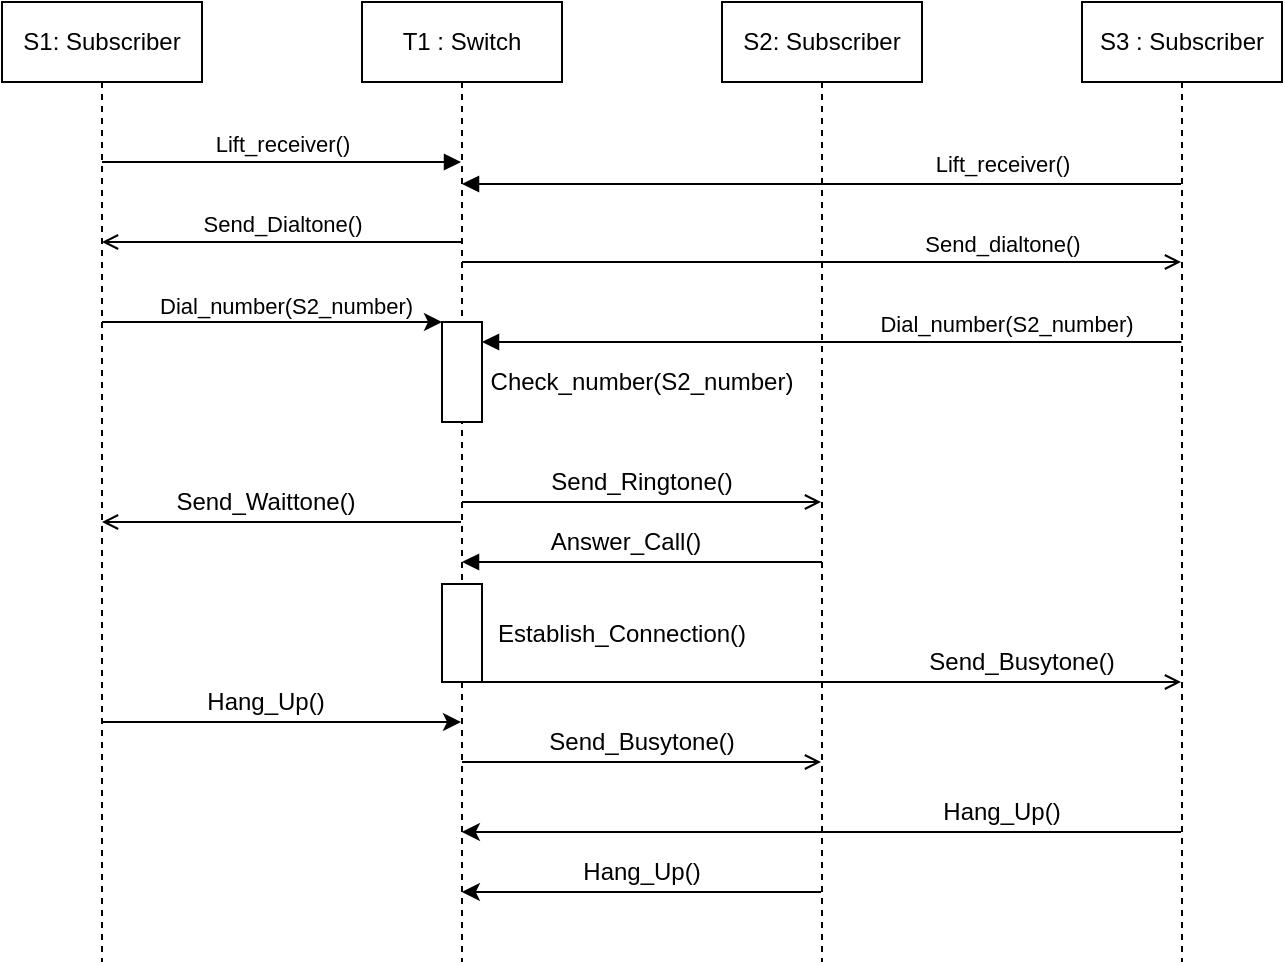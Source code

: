 <mxfile version="21.0.10" type="github">
  <diagram name="Page-1" id="2YBvvXClWsGukQMizWep">
    <mxGraphModel dx="1040" dy="572" grid="1" gridSize="10" guides="1" tooltips="1" connect="1" arrows="1" fold="1" page="1" pageScale="1" pageWidth="850" pageHeight="1100" math="0" shadow="0">
      <root>
        <mxCell id="0" />
        <mxCell id="1" parent="0" />
        <mxCell id="aM9ryv3xv72pqoxQDRHE-1" value="S1: Subscriber" style="shape=umlLifeline;perimeter=lifelinePerimeter;whiteSpace=wrap;html=1;container=0;dropTarget=0;collapsible=0;recursiveResize=0;outlineConnect=0;portConstraint=eastwest;newEdgeStyle={&quot;edgeStyle&quot;:&quot;elbowEdgeStyle&quot;,&quot;elbow&quot;:&quot;vertical&quot;,&quot;curved&quot;:0,&quot;rounded&quot;:0};" parent="1" vertex="1">
          <mxGeometry x="40" y="40" width="100" height="480" as="geometry" />
        </mxCell>
        <mxCell id="aM9ryv3xv72pqoxQDRHE-5" value="T1 : Switch" style="shape=umlLifeline;perimeter=lifelinePerimeter;whiteSpace=wrap;html=1;container=0;dropTarget=0;collapsible=0;recursiveResize=0;outlineConnect=0;portConstraint=eastwest;newEdgeStyle={&quot;edgeStyle&quot;:&quot;elbowEdgeStyle&quot;,&quot;elbow&quot;:&quot;vertical&quot;,&quot;curved&quot;:0,&quot;rounded&quot;:0};" parent="1" vertex="1">
          <mxGeometry x="220" y="40" width="100" height="480" as="geometry" />
        </mxCell>
        <mxCell id="aM9ryv3xv72pqoxQDRHE-7" value="Lift_receiver()" style="html=1;verticalAlign=bottom;endArrow=block;edgeStyle=elbowEdgeStyle;elbow=vertical;curved=0;rounded=0;" parent="1" source="aM9ryv3xv72pqoxQDRHE-1" target="aM9ryv3xv72pqoxQDRHE-5" edge="1">
          <mxGeometry relative="1" as="geometry">
            <mxPoint x="95" y="120" as="sourcePoint" />
            <Array as="points">
              <mxPoint x="180" y="120" />
            </Array>
            <mxPoint x="265" y="120" as="targetPoint" />
          </mxGeometry>
        </mxCell>
        <mxCell id="aM9ryv3xv72pqoxQDRHE-9" value="Send_Dialtone()" style="html=1;verticalAlign=bottom;endArrow=open;edgeStyle=elbowEdgeStyle;elbow=vertical;curved=0;rounded=0;endFill=0;" parent="1" source="aM9ryv3xv72pqoxQDRHE-5" target="aM9ryv3xv72pqoxQDRHE-1" edge="1">
          <mxGeometry x="-0.003" relative="1" as="geometry">
            <mxPoint x="265" y="160" as="sourcePoint" />
            <Array as="points">
              <mxPoint x="190" y="160" />
            </Array>
            <mxPoint x="100" y="160" as="targetPoint" />
            <mxPoint as="offset" />
          </mxGeometry>
        </mxCell>
        <mxCell id="EqJZIkMwqrJyzHFm_u4r-1" value="S2: Subscriber" style="shape=umlLifeline;perimeter=lifelinePerimeter;whiteSpace=wrap;html=1;container=0;dropTarget=0;collapsible=0;recursiveResize=0;outlineConnect=0;portConstraint=eastwest;newEdgeStyle={&quot;edgeStyle&quot;:&quot;elbowEdgeStyle&quot;,&quot;elbow&quot;:&quot;vertical&quot;,&quot;curved&quot;:0,&quot;rounded&quot;:0};" parent="1" vertex="1">
          <mxGeometry x="400" y="40" width="100" height="480" as="geometry" />
        </mxCell>
        <mxCell id="EqJZIkMwqrJyzHFm_u4r-4" value="S3 : Subscriber" style="shape=umlLifeline;perimeter=lifelinePerimeter;whiteSpace=wrap;html=1;container=0;dropTarget=0;collapsible=0;recursiveResize=0;outlineConnect=0;portConstraint=eastwest;newEdgeStyle={&quot;edgeStyle&quot;:&quot;elbowEdgeStyle&quot;,&quot;elbow&quot;:&quot;vertical&quot;,&quot;curved&quot;:0,&quot;rounded&quot;:0};" parent="1" vertex="1">
          <mxGeometry x="580" y="40" width="100" height="480" as="geometry" />
        </mxCell>
        <mxCell id="EqJZIkMwqrJyzHFm_u4r-8" value="Lift_receiver()" style="html=1;verticalAlign=bottom;endArrow=block;edgeStyle=elbowEdgeStyle;elbow=vertical;curved=0;rounded=0;" parent="1" edge="1">
          <mxGeometry x="-0.502" y="-1" relative="1" as="geometry">
            <mxPoint x="629.5" y="131" as="sourcePoint" />
            <Array as="points">
              <mxPoint x="550" y="131" />
            </Array>
            <mxPoint x="270.012" y="131" as="targetPoint" />
            <mxPoint as="offset" />
          </mxGeometry>
        </mxCell>
        <mxCell id="EqJZIkMwqrJyzHFm_u4r-10" value="" style="endArrow=classic;html=1;rounded=0;" parent="1" edge="1">
          <mxGeometry width="50" height="50" relative="1" as="geometry">
            <mxPoint x="90" y="200" as="sourcePoint" />
            <mxPoint x="260" y="200" as="targetPoint" />
          </mxGeometry>
        </mxCell>
        <mxCell id="EqJZIkMwqrJyzHFm_u4r-11" value="&lt;div style=&quot;text-align: center;&quot;&gt;&lt;span style=&quot;font-size: 11px; background-color: rgb(255, 255, 255);&quot;&gt;Dial_number(S2_number)&lt;/span&gt;&lt;/div&gt;" style="text;whiteSpace=wrap;html=1;" parent="1" vertex="1">
          <mxGeometry x="117" y="178" width="110" height="40" as="geometry" />
        </mxCell>
        <mxCell id="EqJZIkMwqrJyzHFm_u4r-13" value="Dial_number(S2_number)" style="html=1;verticalAlign=bottom;endArrow=block;edgeStyle=elbowEdgeStyle;elbow=vertical;curved=0;rounded=0;entryX=1;entryY=0.2;entryDx=0;entryDy=0;entryPerimeter=0;" parent="1" edge="1" target="EqJZIkMwqrJyzHFm_u4r-15">
          <mxGeometry x="-0.501" relative="1" as="geometry">
            <mxPoint x="629.74" y="210" as="sourcePoint" />
            <Array as="points">
              <mxPoint x="550.24" y="210" />
            </Array>
            <mxPoint x="300" y="210" as="targetPoint" />
            <mxPoint as="offset" />
          </mxGeometry>
        </mxCell>
        <mxCell id="EqJZIkMwqrJyzHFm_u4r-14" value="Send_dialtone()" style="html=1;verticalAlign=bottom;endArrow=open;edgeStyle=elbowEdgeStyle;elbow=vertical;curved=0;rounded=0;endFill=0;" parent="1" target="EqJZIkMwqrJyzHFm_u4r-4" edge="1">
          <mxGeometry x="0.502" relative="1" as="geometry">
            <mxPoint x="270" y="170" as="sourcePoint" />
            <Array as="points">
              <mxPoint x="360" y="170" />
            </Array>
            <mxPoint x="449" y="170" as="targetPoint" />
            <mxPoint as="offset" />
          </mxGeometry>
        </mxCell>
        <mxCell id="EqJZIkMwqrJyzHFm_u4r-15" value="" style="rounded=0;whiteSpace=wrap;html=1;fillColor=default;" parent="1" vertex="1">
          <mxGeometry x="260" y="200" width="20" height="50" as="geometry" />
        </mxCell>
        <mxCell id="EqJZIkMwqrJyzHFm_u4r-16" value="Check_number(S2_number)" style="text;html=1;strokeColor=none;fillColor=none;align=center;verticalAlign=middle;whiteSpace=wrap;rounded=0;" parent="1" vertex="1">
          <mxGeometry x="330" y="220" width="60" height="20" as="geometry" />
        </mxCell>
        <mxCell id="XLKh74v3LGf8ZJLROf0C-1" value="" style="endArrow=open;html=1;rounded=0;endFill=0;" edge="1" parent="1" source="aM9ryv3xv72pqoxQDRHE-5" target="EqJZIkMwqrJyzHFm_u4r-1">
          <mxGeometry width="50" height="50" relative="1" as="geometry">
            <mxPoint x="360" y="300" as="sourcePoint" />
            <mxPoint x="410" y="250" as="targetPoint" />
            <Array as="points">
              <mxPoint x="360" y="290" />
            </Array>
          </mxGeometry>
        </mxCell>
        <mxCell id="XLKh74v3LGf8ZJLROf0C-2" value="Send_Ringtone()" style="text;html=1;strokeColor=none;fillColor=none;align=center;verticalAlign=middle;whiteSpace=wrap;rounded=0;" vertex="1" parent="1">
          <mxGeometry x="330" y="270" width="60" height="20" as="geometry" />
        </mxCell>
        <mxCell id="XLKh74v3LGf8ZJLROf0C-3" value="" style="endArrow=open;html=1;rounded=0;endFill=0;" edge="1" parent="1" source="aM9ryv3xv72pqoxQDRHE-5" target="aM9ryv3xv72pqoxQDRHE-1">
          <mxGeometry width="50" height="50" relative="1" as="geometry">
            <mxPoint x="360" y="270" as="sourcePoint" />
            <mxPoint x="410" y="220" as="targetPoint" />
            <Array as="points">
              <mxPoint x="180" y="300" />
            </Array>
          </mxGeometry>
        </mxCell>
        <mxCell id="XLKh74v3LGf8ZJLROf0C-4" value="Send_Waittone()" style="text;html=1;strokeColor=none;fillColor=none;align=center;verticalAlign=middle;whiteSpace=wrap;rounded=0;" vertex="1" parent="1">
          <mxGeometry x="142" y="280" width="60" height="20" as="geometry" />
        </mxCell>
        <mxCell id="XLKh74v3LGf8ZJLROf0C-5" value="" style="endArrow=block;html=1;rounded=0;endFill=1;" edge="1" parent="1" target="aM9ryv3xv72pqoxQDRHE-5">
          <mxGeometry width="50" height="50" relative="1" as="geometry">
            <mxPoint x="450" y="320" as="sourcePoint" />
            <mxPoint x="280" y="320" as="targetPoint" />
            <Array as="points">
              <mxPoint x="360" y="320" />
            </Array>
          </mxGeometry>
        </mxCell>
        <mxCell id="XLKh74v3LGf8ZJLROf0C-6" value="Answer_Call()" style="text;html=1;strokeColor=none;fillColor=none;align=center;verticalAlign=middle;whiteSpace=wrap;rounded=0;" vertex="1" parent="1">
          <mxGeometry x="322" y="300" width="60" height="20" as="geometry" />
        </mxCell>
        <mxCell id="XLKh74v3LGf8ZJLROf0C-8" value="" style="endArrow=open;html=1;rounded=0;exitX=1;exitY=1;exitDx=0;exitDy=0;endFill=0;" edge="1" parent="1" source="XLKh74v3LGf8ZJLROf0C-19" target="EqJZIkMwqrJyzHFm_u4r-4">
          <mxGeometry width="50" height="50" relative="1" as="geometry">
            <mxPoint x="270.1" y="343" as="sourcePoint" />
            <mxPoint x="629.5" y="343" as="targetPoint" />
            <Array as="points">
              <mxPoint x="450" y="380" />
              <mxPoint x="540" y="380" />
            </Array>
          </mxGeometry>
        </mxCell>
        <mxCell id="XLKh74v3LGf8ZJLROf0C-9" value="Send_Busytone()" style="text;html=1;strokeColor=none;fillColor=none;align=center;verticalAlign=middle;whiteSpace=wrap;rounded=0;" vertex="1" parent="1">
          <mxGeometry x="520" y="360" width="60" height="20" as="geometry" />
        </mxCell>
        <mxCell id="XLKh74v3LGf8ZJLROf0C-10" value="" style="endArrow=classic;html=1;rounded=0;" edge="1" parent="1" source="aM9ryv3xv72pqoxQDRHE-1" target="aM9ryv3xv72pqoxQDRHE-5">
          <mxGeometry width="50" height="50" relative="1" as="geometry">
            <mxPoint x="370" y="370" as="sourcePoint" />
            <mxPoint x="270" y="320" as="targetPoint" />
            <Array as="points">
              <mxPoint x="180" y="400" />
            </Array>
          </mxGeometry>
        </mxCell>
        <mxCell id="XLKh74v3LGf8ZJLROf0C-11" value="Hang_Up()" style="text;html=1;strokeColor=none;fillColor=none;align=center;verticalAlign=middle;whiteSpace=wrap;rounded=0;" vertex="1" parent="1">
          <mxGeometry x="142" y="380" width="60" height="20" as="geometry" />
        </mxCell>
        <mxCell id="XLKh74v3LGf8ZJLROf0C-12" value="" style="endArrow=open;html=1;rounded=0;endFill=0;" edge="1" parent="1" source="aM9ryv3xv72pqoxQDRHE-5" target="EqJZIkMwqrJyzHFm_u4r-1">
          <mxGeometry width="50" height="50" relative="1" as="geometry">
            <mxPoint x="370" y="370" as="sourcePoint" />
            <mxPoint x="420" y="320" as="targetPoint" />
            <Array as="points">
              <mxPoint x="360" y="420" />
            </Array>
          </mxGeometry>
        </mxCell>
        <mxCell id="XLKh74v3LGf8ZJLROf0C-13" value="Send_Busytone()" style="text;html=1;strokeColor=none;fillColor=none;align=center;verticalAlign=middle;whiteSpace=wrap;rounded=0;" vertex="1" parent="1">
          <mxGeometry x="330" y="400" width="60" height="20" as="geometry" />
        </mxCell>
        <mxCell id="XLKh74v3LGf8ZJLROf0C-14" value="" style="endArrow=classic;html=1;rounded=0;" edge="1" parent="1">
          <mxGeometry width="50" height="50" relative="1" as="geometry">
            <mxPoint x="629.5" y="455" as="sourcePoint" />
            <mxPoint x="269.929" y="455" as="targetPoint" />
            <Array as="points">
              <mxPoint x="460" y="455" />
            </Array>
          </mxGeometry>
        </mxCell>
        <mxCell id="XLKh74v3LGf8ZJLROf0C-15" value="Hang_Up()" style="text;html=1;strokeColor=none;fillColor=none;align=center;verticalAlign=middle;whiteSpace=wrap;rounded=0;" vertex="1" parent="1">
          <mxGeometry x="510" y="435" width="60" height="20" as="geometry" />
        </mxCell>
        <mxCell id="XLKh74v3LGf8ZJLROf0C-16" value="" style="endArrow=classic;html=1;rounded=0;" edge="1" parent="1">
          <mxGeometry width="50" height="50" relative="1" as="geometry">
            <mxPoint x="449.5" y="485" as="sourcePoint" />
            <mxPoint x="269.929" y="485" as="targetPoint" />
            <Array as="points">
              <mxPoint x="400" y="485" />
            </Array>
          </mxGeometry>
        </mxCell>
        <mxCell id="XLKh74v3LGf8ZJLROf0C-17" value="Hang_Up()" style="text;html=1;strokeColor=none;fillColor=none;align=center;verticalAlign=middle;whiteSpace=wrap;rounded=0;" vertex="1" parent="1">
          <mxGeometry x="330" y="465" width="60" height="20" as="geometry" />
        </mxCell>
        <mxCell id="XLKh74v3LGf8ZJLROf0C-19" value="" style="rounded=0;whiteSpace=wrap;html=1;fillColor=default;" vertex="1" parent="1">
          <mxGeometry x="260" y="331" width="20" height="49" as="geometry" />
        </mxCell>
        <mxCell id="XLKh74v3LGf8ZJLROf0C-21" value="Establish_Connection()" style="text;html=1;strokeColor=none;fillColor=none;align=center;verticalAlign=middle;whiteSpace=wrap;rounded=0;" vertex="1" parent="1">
          <mxGeometry x="320" y="345.5" width="60" height="20" as="geometry" />
        </mxCell>
      </root>
    </mxGraphModel>
  </diagram>
</mxfile>
